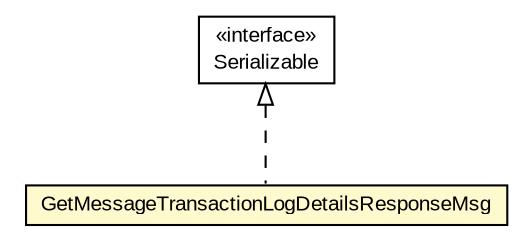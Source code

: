 #!/usr/local/bin/dot
#
# Class diagram 
# Generated by UMLGraph version R5_6-24-gf6e263 (http://www.umlgraph.org/)
#

digraph G {
	edge [fontname="arial",fontsize=10,labelfontname="arial",labelfontsize=10];
	node [fontname="arial",fontsize=10,shape=plaintext];
	nodesep=0.25;
	ranksep=0.5;
	// org.miloss.fgsms.services.interfaces.dataaccessservice.GetMessageTransactionLogDetailsResponseMsg
	c521043 [label=<<table title="org.miloss.fgsms.services.interfaces.dataaccessservice.GetMessageTransactionLogDetailsResponseMsg" border="0" cellborder="1" cellspacing="0" cellpadding="2" port="p" bgcolor="lemonChiffon" href="./GetMessageTransactionLogDetailsResponseMsg.html">
		<tr><td><table border="0" cellspacing="0" cellpadding="1">
<tr><td align="center" balign="center"> GetMessageTransactionLogDetailsResponseMsg </td></tr>
		</table></td></tr>
		</table>>, URL="./GetMessageTransactionLogDetailsResponseMsg.html", fontname="arial", fontcolor="black", fontsize=10.0];
	//org.miloss.fgsms.services.interfaces.dataaccessservice.GetMessageTransactionLogDetailsResponseMsg implements java.io.Serializable
	c521901:p -> c521043:p [dir=back,arrowtail=empty,style=dashed];
	// java.io.Serializable
	c521901 [label=<<table title="java.io.Serializable" border="0" cellborder="1" cellspacing="0" cellpadding="2" port="p" href="http://java.sun.com/j2se/1.4.2/docs/api/java/io/Serializable.html">
		<tr><td><table border="0" cellspacing="0" cellpadding="1">
<tr><td align="center" balign="center"> &#171;interface&#187; </td></tr>
<tr><td align="center" balign="center"> Serializable </td></tr>
		</table></td></tr>
		</table>>, URL="http://java.sun.com/j2se/1.4.2/docs/api/java/io/Serializable.html", fontname="arial", fontcolor="black", fontsize=10.0];
}

